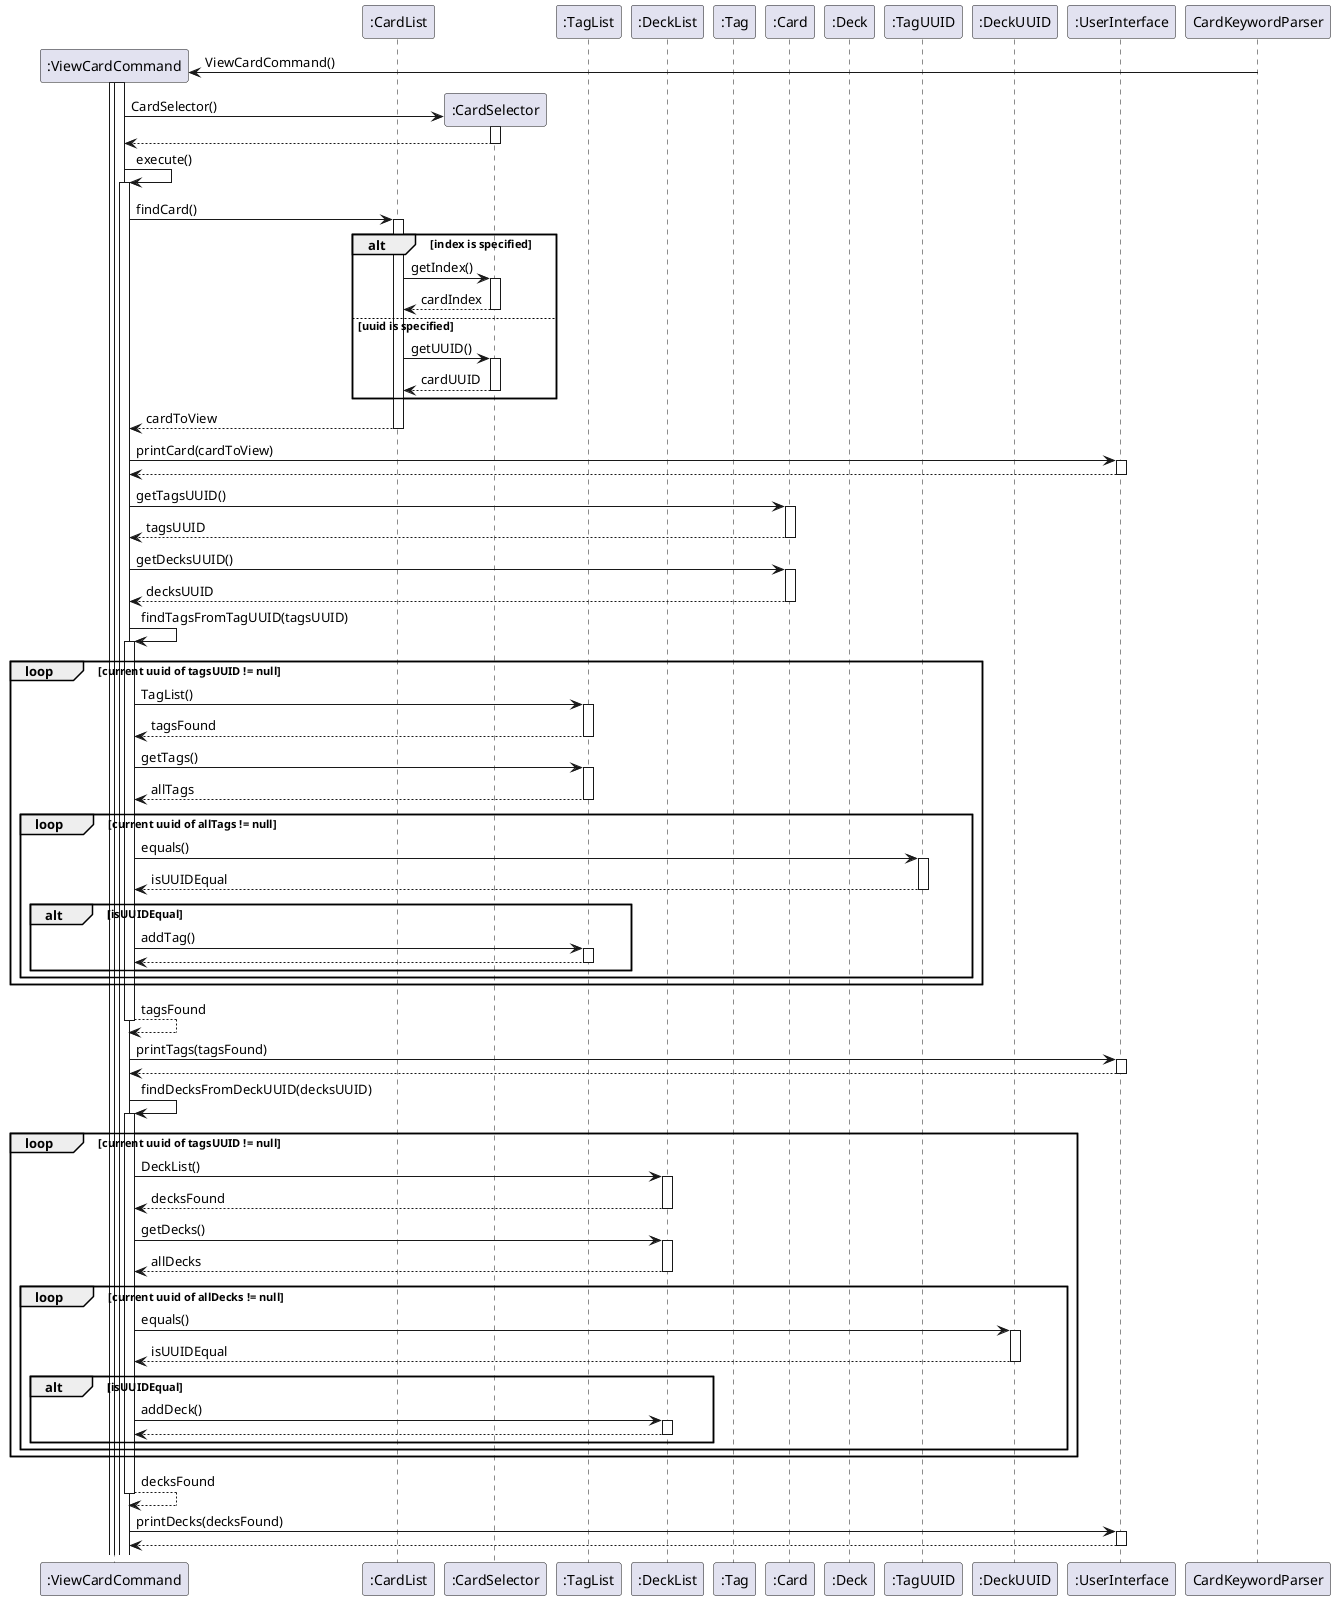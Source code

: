@startuml CardListSequence

autoactivate on

participant ":ViewCardCommand" as ViewCardCommand
participant ":CardList" as CardList
participant ":CardSelector" as CardSelector
participant ":TagList" as TagList
participant ":DeckList" as DeckList
participant ":Tag" as Tag
participant ":Card" as Card
participant ":Deck" as Deck
participant ":TagUUID" as TagUUID
participant ":DeckUUID" as DeckUUID
participant ":UserInterface" as UserInterface


Create ViewCardCommand
CardKeywordParser -> ViewCardCommand : ViewCardCommand()
activate ViewCardCommand

Create CardSelector
ViewCardCommand -> CardSelector : CardSelector()
return

ViewCardCommand -> ViewCardCommand : execute()
ViewCardCommand -> CardList : findCard()

alt index is specified
CardList -> CardSelector : getIndex()
return cardIndex
else uuid is specified
CardList -> CardSelector : getUUID()
return cardUUID
end
return cardToView

ViewCardCommand -> UserInterface : printCard(cardToView)
return


ViewCardCommand -> Card : getTagsUUID()
return tagsUUID
ViewCardCommand -> Card : getDecksUUID()
return decksUUID

ViewCardCommand -> ViewCardCommand : findTagsFromTagUUID(tagsUUID)

loop current uuid of tagsUUID != null

  ViewCardCommand -> TagList : TagList()
  return tagsFound
  ViewCardCommand -> TagList : getTags()
  return allTags
  loop current uuid of allTags != null
      ViewCardCommand -> TagUUID : equals()
      return isUUIDEqual
      alt isUUIDEqual
       ViewCardCommand -> TagList : addTag()
       return
      end
  end loop
end loop
return tagsFound

ViewCardCommand -> UserInterface : printTags(tagsFound)
return


ViewCardCommand -> ViewCardCommand : findDecksFromDeckUUID(decksUUID)

loop current uuid of tagsUUID != null

  ViewCardCommand -> DeckList : DeckList()
  return decksFound
  ViewCardCommand -> DeckList : getDecks()
  return allDecks
  loop current uuid of allDecks != null
      ViewCardCommand -> DeckUUID : equals()
      return isUUIDEqual
      alt isUUIDEqual
       ViewCardCommand -> DeckList : addDeck()
       return
      end
  end loop
end loop
return decksFound

ViewCardCommand -> UserInterface : printDecks(decksFound)
return

@enduml
